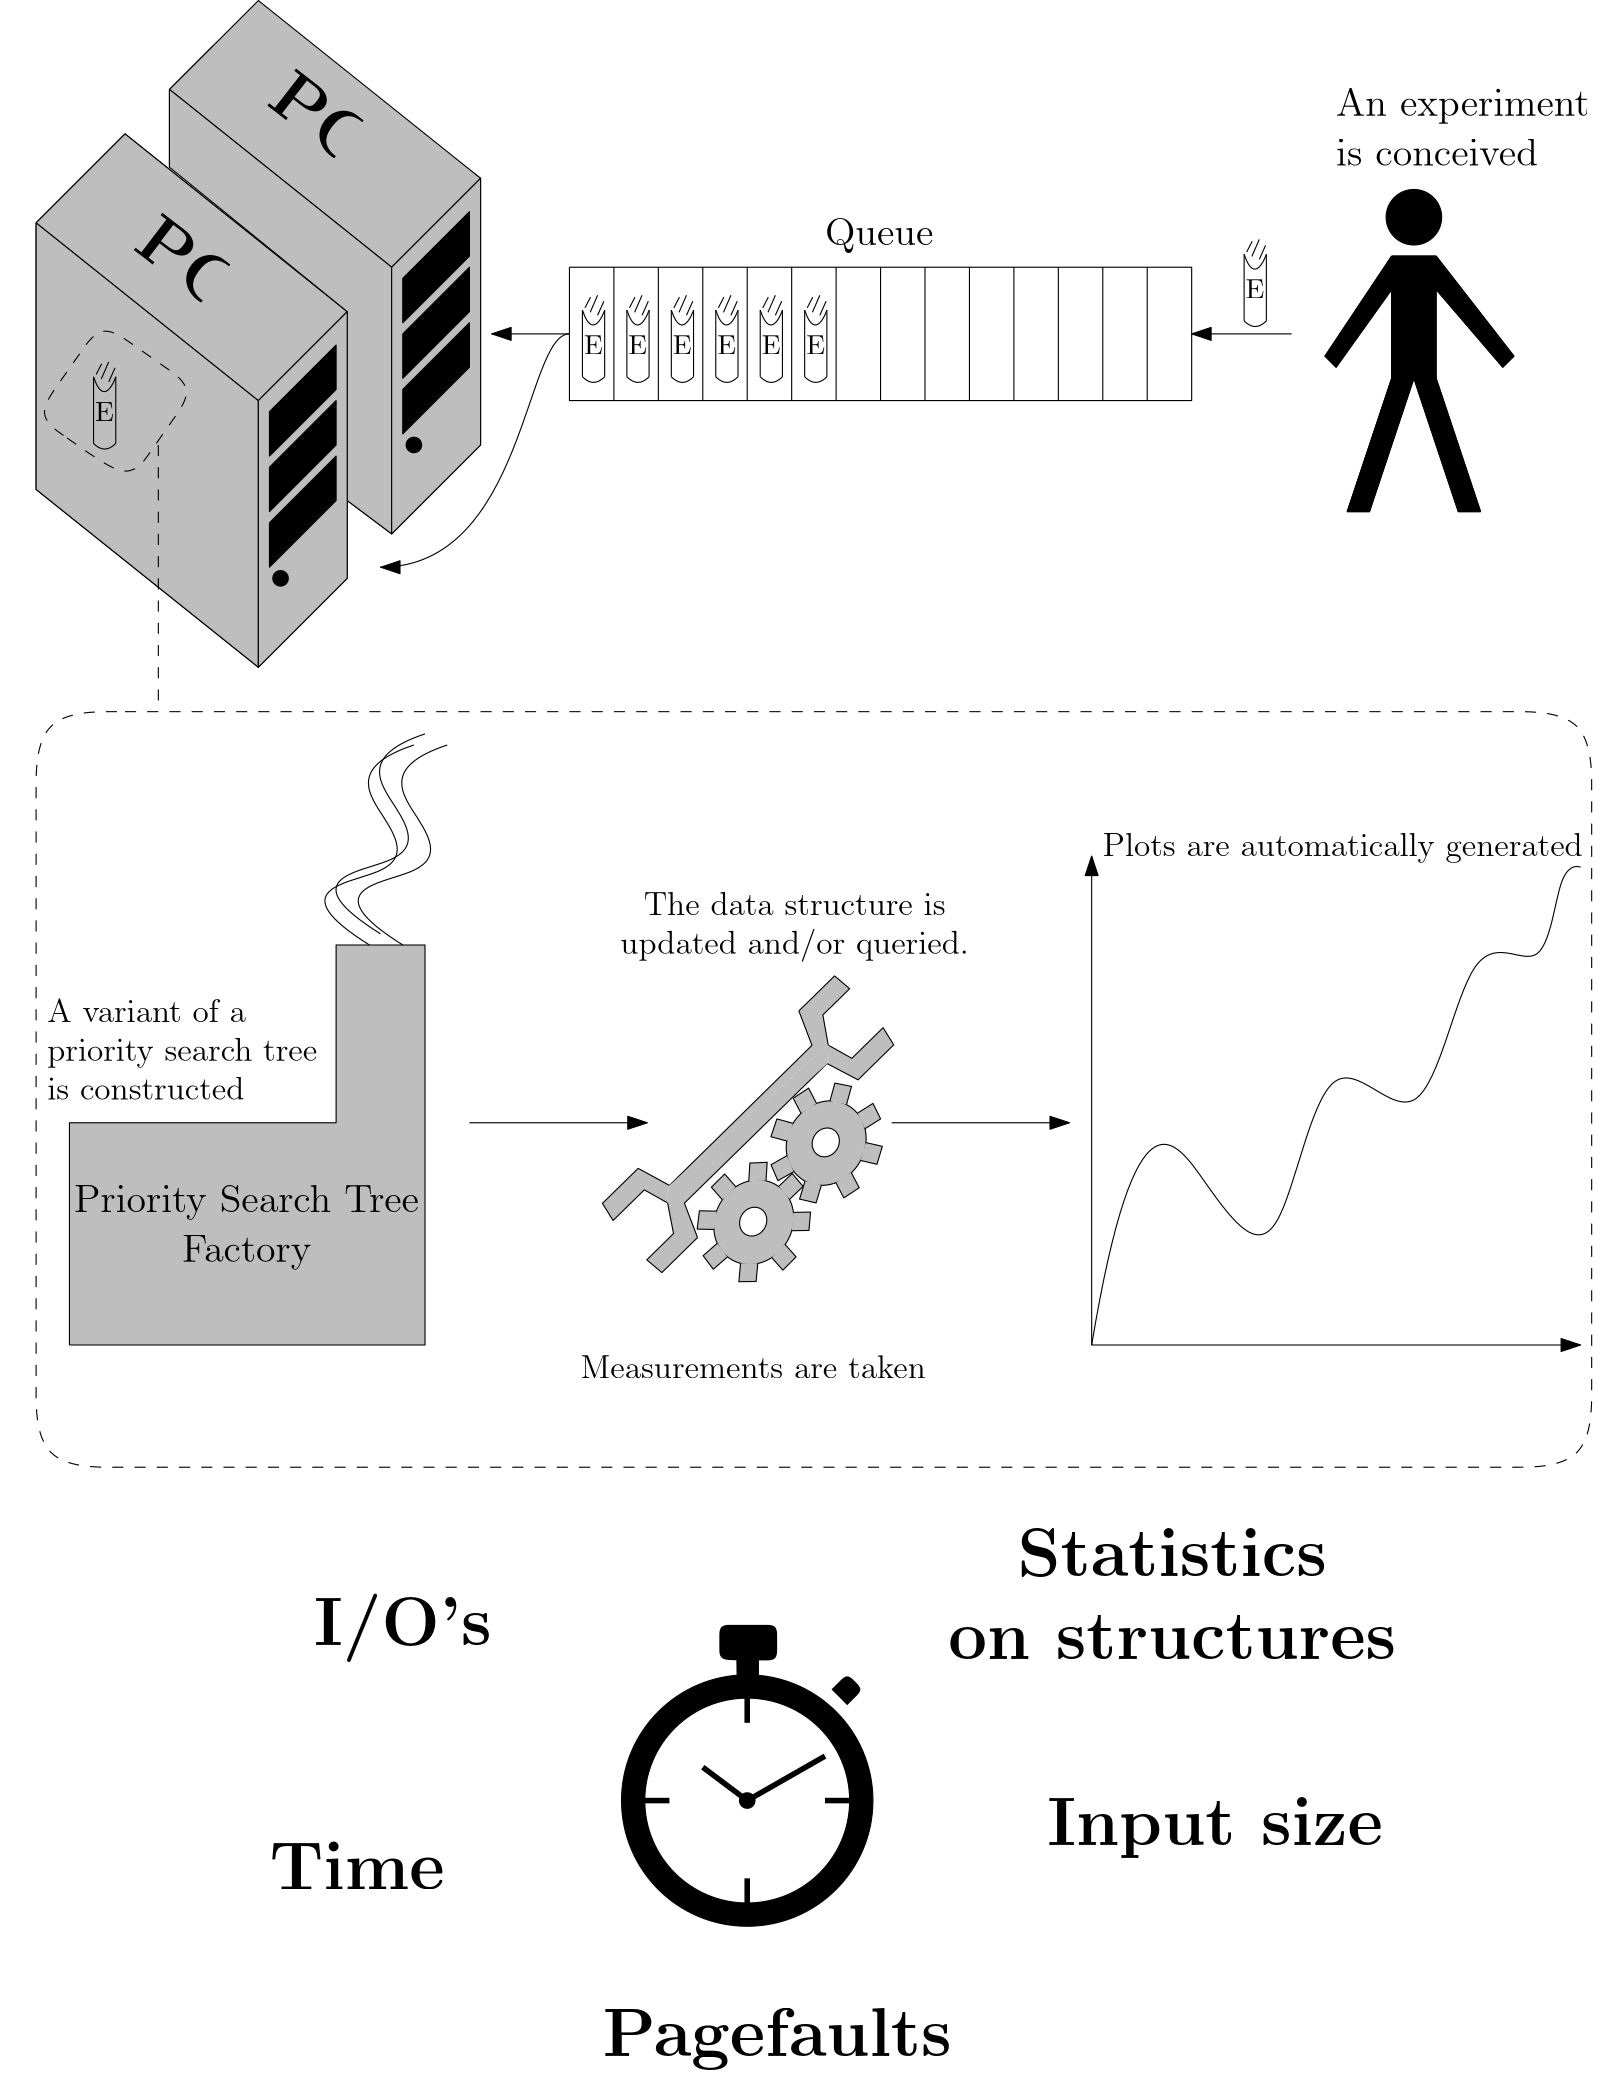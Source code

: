 <?xml version="1.0"?>
<!DOCTYPE ipe SYSTEM "ipe.dtd">
<ipe version="70107" creator="Ipe 7.2.2">
<info created="D:20160524135938" modified="D:20160524160802"/>
<ipestyle name="basic">
<symbol name="arrow/arc(spx)">
<path stroke="sym-stroke" fill="sym-stroke" pen="sym-pen">
0 0 m
-1 0.333 l
-1 -0.333 l
h
</path>
</symbol>
<symbol name="arrow/farc(spx)">
<path stroke="sym-stroke" fill="white" pen="sym-pen">
0 0 m
-1 0.333 l
-1 -0.333 l
h
</path>
</symbol>
<symbol name="arrow/ptarc(spx)">
<path stroke="sym-stroke" fill="sym-stroke" pen="sym-pen">
0 0 m
-1 0.333 l
-0.8 0 l
-1 -0.333 l
h
</path>
</symbol>
<symbol name="arrow/fptarc(spx)">
<path stroke="sym-stroke" fill="white" pen="sym-pen">
0 0 m
-1 0.333 l
-0.8 0 l
-1 -0.333 l
h
</path>
</symbol>
<symbol name="mark/circle(sx)" transformations="translations">
<path fill="sym-stroke">
0.6 0 0 0.6 0 0 e
0.4 0 0 0.4 0 0 e
</path>
</symbol>
<symbol name="mark/disk(sx)" transformations="translations">
<path fill="sym-stroke">
0.6 0 0 0.6 0 0 e
</path>
</symbol>
<symbol name="mark/fdisk(sfx)" transformations="translations">
<group>
<path fill="sym-fill">
0.5 0 0 0.5 0 0 e
</path>
<path fill="sym-stroke" fillrule="eofill">
0.6 0 0 0.6 0 0 e
0.4 0 0 0.4 0 0 e
</path>
</group>
</symbol>
<symbol name="mark/box(sx)" transformations="translations">
<path fill="sym-stroke" fillrule="eofill">
-0.6 -0.6 m
0.6 -0.6 l
0.6 0.6 l
-0.6 0.6 l
h
-0.4 -0.4 m
0.4 -0.4 l
0.4 0.4 l
-0.4 0.4 l
h
</path>
</symbol>
<symbol name="mark/square(sx)" transformations="translations">
<path fill="sym-stroke">
-0.6 -0.6 m
0.6 -0.6 l
0.6 0.6 l
-0.6 0.6 l
h
</path>
</symbol>
<symbol name="mark/fsquare(sfx)" transformations="translations">
<group>
<path fill="sym-fill">
-0.5 -0.5 m
0.5 -0.5 l
0.5 0.5 l
-0.5 0.5 l
h
</path>
<path fill="sym-stroke" fillrule="eofill">
-0.6 -0.6 m
0.6 -0.6 l
0.6 0.6 l
-0.6 0.6 l
h
-0.4 -0.4 m
0.4 -0.4 l
0.4 0.4 l
-0.4 0.4 l
h
</path>
</group>
</symbol>
<symbol name="mark/cross(sx)" transformations="translations">
<group>
<path fill="sym-stroke">
-0.43 -0.57 m
0.57 0.43 l
0.43 0.57 l
-0.57 -0.43 l
h
</path>
<path fill="sym-stroke">
-0.43 0.57 m
0.57 -0.43 l
0.43 -0.57 l
-0.57 0.43 l
h
</path>
</group>
</symbol>
<symbol name="arrow/fnormal(spx)">
<path stroke="sym-stroke" fill="white" pen="sym-pen">
0 0 m
-1 0.333 l
-1 -0.333 l
h
</path>
</symbol>
<symbol name="arrow/pointed(spx)">
<path stroke="sym-stroke" fill="sym-stroke" pen="sym-pen">
0 0 m
-1 0.333 l
-0.8 0 l
-1 -0.333 l
h
</path>
</symbol>
<symbol name="arrow/fpointed(spx)">
<path stroke="sym-stroke" fill="white" pen="sym-pen">
0 0 m
-1 0.333 l
-0.8 0 l
-1 -0.333 l
h
</path>
</symbol>
<symbol name="arrow/linear(spx)">
<path stroke="sym-stroke" pen="sym-pen">
-1 0.333 m
0 0 l
-1 -0.333 l
</path>
</symbol>
<symbol name="arrow/fdouble(spx)">
<path stroke="sym-stroke" fill="white" pen="sym-pen">
0 0 m
-1 0.333 l
-1 -0.333 l
h
-1 0 m
-2 0.333 l
-2 -0.333 l
h
</path>
</symbol>
<symbol name="arrow/double(spx)">
<path stroke="sym-stroke" fill="sym-stroke" pen="sym-pen">
0 0 m
-1 0.333 l
-1 -0.333 l
h
-1 0 m
-2 0.333 l
-2 -0.333 l
h
</path>
</symbol>
<pen name="heavier" value="0.8"/>
<pen name="fat" value="1.2"/>
<pen name="ultrafat" value="2"/>
<symbolsize name="large" value="5"/>
<symbolsize name="small" value="2"/>
<symbolsize name="tiny" value="1.1"/>
<arrowsize name="large" value="10"/>
<arrowsize name="small" value="5"/>
<arrowsize name="tiny" value="3"/>
<color name="red" value="1 0 0"/>
<color name="green" value="0 1 0"/>
<color name="blue" value="0 0 1"/>
<color name="yellow" value="1 1 0"/>
<color name="orange" value="1 0.647 0"/>
<color name="gold" value="1 0.843 0"/>
<color name="purple" value="0.627 0.125 0.941"/>
<color name="gray" value="0.745"/>
<color name="brown" value="0.647 0.165 0.165"/>
<color name="navy" value="0 0 0.502"/>
<color name="pink" value="1 0.753 0.796"/>
<color name="seagreen" value="0.18 0.545 0.341"/>
<color name="turquoise" value="0.251 0.878 0.816"/>
<color name="violet" value="0.933 0.51 0.933"/>
<color name="darkblue" value="0 0 0.545"/>
<color name="darkcyan" value="0 0.545 0.545"/>
<color name="darkgray" value="0.663"/>
<color name="darkgreen" value="0 0.392 0"/>
<color name="darkmagenta" value="0.545 0 0.545"/>
<color name="darkorange" value="1 0.549 0"/>
<color name="darkred" value="0.545 0 0"/>
<color name="lightblue" value="0.678 0.847 0.902"/>
<color name="lightcyan" value="0.878 1 1"/>
<color name="lightgray" value="0.827"/>
<color name="lightgreen" value="0.565 0.933 0.565"/>
<color name="lightyellow" value="1 1 0.878"/>
<dashstyle name="dashed" value="[4] 0"/>
<dashstyle name="dotted" value="[1 3] 0"/>
<dashstyle name="dash dotted" value="[4 2 1 2] 0"/>
<dashstyle name="dash dot dotted" value="[4 2 1 2 1 2] 0"/>
<textsize name="large" value="\large"/>
<textsize name="Large" value="\Large"/>
<textsize name="LARGE" value="\LARGE"/>
<textsize name="huge" value="\huge"/>
<textsize name="Huge" value="\Huge"/>
<textsize name="small" value="\small"/>
<textsize name="footnote" value="\footnotesize"/>
<textsize name="tiny" value="\tiny"/>
<textstyle name="center" begin="\begin{center}" end="\end{center}"/>
<textstyle name="itemize" begin="\begin{itemize}" end="\end{itemize}"/>
<textstyle name="item" begin="\begin{itemize}\item{}" end="\end{itemize}"/>
<gridsize name="4 pts" value="4"/>
<gridsize name="8 pts (~3 mm)" value="8"/>
<gridsize name="16 pts (~6 mm)" value="16"/>
<gridsize name="32 pts (~12 mm)" value="32"/>
<gridsize name="10 pts (~3.5 mm)" value="10"/>
<gridsize name="20 pts (~7 mm)" value="20"/>
<gridsize name="14 pts (~5 mm)" value="14"/>
<gridsize name="28 pts (~10 mm)" value="28"/>
<gridsize name="56 pts (~20 mm)" value="56"/>
<anglesize name="90 deg" value="90"/>
<anglesize name="60 deg" value="60"/>
<anglesize name="45 deg" value="45"/>
<anglesize name="30 deg" value="30"/>
<anglesize name="22.5 deg" value="22.5"/>
<opacity name="10%" value="0.1"/>
<opacity name="30%" value="0.3"/>
<opacity name="50%" value="0.5"/>
<opacity name="75%" value="0.75"/>
<tiling name="falling" angle="-60" step="4" width="1"/>
<tiling name="rising" angle="30" step="4" width="1"/>
</ipestyle>
<page>
<layer name="alpha"/>
<view layers="alpha" active="alpha"/>
<path layer="alpha" matrix="1 0 0 1 -16 -32" stroke="black">
32 784 m
64 816 l
144 752 l
112 720 l
32 784 l
32 688 l
112 624 l
144 656 l
144 752 l
</path>
<path matrix="1 0 0 1 -16 -32" stroke="black">
112 720 m
112 624 l
</path>
<path stroke="black">
208 736 m
432 736 l
432 688 l
208 688 l
208 736 l
</path>
<path stroke="black">
224 688 m
224 736 l
</path>
<path stroke="black">
240 688 m
240 736 l
</path>
<path stroke="black">
256 688 m
256 736 l
256 736 l
</path>
<path stroke="black">
272 736 m
272 688 l
</path>
<path stroke="black">
288 688 m
288 736 l
</path>
<path stroke="black">
304 736 m
304 688 l
</path>
<path stroke="black">
320 688 m
320 736 l
</path>
<path stroke="black">
336 736 m
336 688 l
</path>
<path stroke="black">
352 688 m
352 736 l
</path>
<path stroke="black">
368 736 m
368 688 l
</path>
<path stroke="black">
384 688 m
384 736 l
</path>
<path stroke="black">
400 736 m
400 688 l
400 688 l
</path>
<path stroke="black">
416 688 m
416 736 l
</path>
<path matrix="1 0 0 1 24 24" stroke="black" fill="white">
464 624 m
472 624 l
488 672 l
504 624 l
512 624 l
512 624 l
</path>
<path matrix="1 0 0 1 24 24" stroke="black" fill="white">
512 624 m
496 672 l
496 704 l
520 676 l
524 680 l
496 716 l
</path>
<path matrix="1 0 0 1 24 24" stroke="black" fill="white">
464 624 m
480 672 l
480 704 l
460 676 l
456 680 l
480 716 l
</path>
<path matrix="1 0 0 1 24 24" stroke="black" fill="white">
480 716 m
496 716 l
</path>
<path matrix="1 0 0 1 24 24" stroke="black" fill="black">
10 0 0 10 488 730 e
</path>
<path matrix="1 0 0 1 24 24" stroke="black" fill="black">
480 716 m
496 716 l
524 680 l
520 676 l
496 704 l
496 672 l
512 624 l
504 624 l
488 672 l
472 624 l
464 624 l
480 672 l
480 704 l
460 676 l
456 680 l
480 716 l
480 716 l
</path>
<path stroke="black" arrow="normal/normal">
468 712 m
432 712 l
</path>
<path matrix="1 0 0 1 -16 -32" stroke="black">
192 800 m
192 704 l
160 672 l
144 684 l
144 684 l
</path>
<path matrix="1 0 0 1 -16 -32" stroke="black">
160 672 m
160 768 l
192 800 l
</path>
<path matrix="1 0 0 1 -16 -32" stroke="black">
160 768 m
80 832 l
</path>
<path matrix="1 0 0 1 -16 -32" stroke="black">
192 800 m
128 848 l
</path>
<path matrix="1 0 0 1 -16 -32" stroke="black">
80 832 m
96 848 l
</path>
<path matrix="1 0 0 1 -16 -32" stroke="black">
80 832 m
80 804 l
</path>
<path matrix="1 0 0 1 -16 -32" stroke="black" fill="gray">
32 784 m
112 720 l
112 624 l
32 688 l
32 784 l
</path>
<path matrix="1 0 0 1 -16 -32" stroke="black" fill="gray">
32 784 m
64 816 l
144 752 l
112 720 l
32 784 l
</path>
<path matrix="1 0 0 1 -16 -32" stroke="black" fill="gray">
192 800 m
160 768 l
80 832 l
112 864 l
132 848 l
192 800 l
</path>
<path matrix="1 0 0 1 -16 -32" stroke="black" fill="gray">
80 832 m
80 804 l
144 752 l
144 684 l
160 672 l
160 768 l
80 832 l
</path>
<path matrix="1 0 0 1 -16 -32" stroke="black" fill="gray">
160 768 m
192 800 l
192 704 l
160 672 l
160 768 l
</path>
<path matrix="1 0 0 1 -16 -32" stroke="black" fill="gray">
112 720 m
112 624 l
144 656 l
144 752 l
112 720 l
</path>
<path matrix="1 0 0 1 -16 -32" stroke="black" fill="black">
164 764 m
188 788 l
188 772 l
164 748 l
164 764 l
</path>
<path matrix="1 0 0 1 -16 -52" stroke="black" fill="black">
164 764 m
188 788 l
188 772 l
164 748 l
164 764 l
</path>
<path matrix="1 0 0 1 -16 -72" stroke="black" fill="black">
164 764 m
188 788 l
188 772 l
164 748 l
164 764 l
</path>
<path matrix="1 0 0 1 -64 -80" stroke="black" fill="black">
164 764 m
188 788 l
188 772 l
164 748 l
164 764 l
</path>
<path matrix="1 0 0 1 -64 -100" stroke="black" fill="black">
164 764 m
188 788 l
188 772 l
164 748 l
164 764 l
</path>
<path matrix="1 0 0 1 -64 -120" stroke="black" fill="black">
164 764 m
188 788 l
188 772 l
164 748 l
164 764 l
</path>
<use matrix="1 0 0 1 -16 -32" name="mark/disk(sx)" pos="120 656" size="large" stroke="black"/>
<use matrix="1 0 0 1 -16 -32" name="mark/disk(sx)" pos="168 704" size="large" stroke="black"/>
<text matrix="0.789986 -0.613125 0.613125 0.789986 -603.962 326.839" pos="268 804" stroke="black" type="minipage" width="31.618" height="13.378" depth="8.41" valign="baseline" size="Huge">$\textbf{PC}_1$</text>
<text matrix="0.793864 -0.608095 0.608095 0.793864 -649.006 270.284" pos="268 804" stroke="black" type="minipage" width="31.618" height="13.378" depth="8.41" valign="baseline" size="Huge">$\textbf{PC}_2$</text>
<path stroke="black" fill="black" arrow="normal/normal">
208 712 m
180 712 l
</path>
<path stroke="black" arrow="normal/normal">
208 712 m
192 712
192 628
140 628 c
</path>
<path matrix="1 0 0 1 -4 -20" stroke="black" fill="gray">
32 368 m
160 368 l
160 512 l
128 512 l
128 448 l
32 448 l
32 368 l
</path>
<path matrix="1 0 0 1 -4 -20" stroke="black">
144 516 m
112 536
160 540
152 560
136 580
160 588 c
</path>
<path matrix="1 0 0 1 4 -24" stroke="black">
144 516 m
112 536
160 540
152 560
136 580
160 588 c
</path>
<path matrix="1 0 0 1 -8 -24" stroke="black">
144 516 m
112 536
160 540
152 560
136 580
160 588 c
</path>
<text matrix="1 0 0 1 -44 -48" transformations="translations" pos="48 436" stroke="black" type="minipage" width="175.584" height="17.825" depth="12.86" valign="baseline" size="Large" style="center">Priority Search Tree\\
Factory</text>
<group matrix="0.352662 -0.0696713 0.104541 0.383002 124.143 338.627">
<path matrix="0.353584 0 0 0.353194 306.525 131.336" stroke="black" fill="gray">
110.635 0 0 110.635 304 448 e
</path>
<path matrix="0.353584 0 0 0.353194 361.317 203.319" stroke="black" fill="gray">
128 352 m
128 400 l
176 400 l
176 352 l
</path>
<path matrix="0.239217 -0.260091 0.260378 0.238953 314.083 270.913" stroke="black" fill="gray">
128 352 m
128 400 l
176 400 l
176 352 l
</path>
<path matrix="-0.00955692 -0.353065 0.353455 -0.00954639 329.119 345.569" stroke="black" fill="gray">
128 352 m
128 400 l
176 400 l
176 352 l
</path>
<path matrix="-0.254651 -0.245035 0.245305 -0.25437 392.283 388.69" stroke="black" fill="gray">
128 352 m
128 400 l
176 400 l
176 352 l
</path>
<path matrix="-0.353419 0.0108054 -0.0108173 -0.353029 469.562 374.245" stroke="black" fill="gray">
128 352 m
128 400 l
176 400 l
176 352 l
</path>
<path matrix="-0.226234 0.271435 -0.271735 -0.225985 514.8 303.189" stroke="black" fill="gray">
128 352 m
128 400 l
176 400 l
176 352 l
</path>
<path matrix="0.0224582 0.352481 -0.35287 0.0224334 497.08 231.41" stroke="black" fill="gray">
128 352 m
128 400 l
176 400 l
176 352 l
</path>
<path matrix="0.255498 0.244153 -0.244423 0.255216 435.253 190.434" stroke="black" fill="gray">
128 352 m
128 400 l
176 400 l
176 352 l
</path>
<path matrix="0.353584 0 0 0.353194 305.955 131.862" stroke="black" fill="white">
37.7359 0 0 37.7359 304 448 e
</path>
<path matrix="0.344886 0.0779422 -0.0778563 0.344506 294.801 28.2432" stroke="black" fill="gray">
110.635 0 0 110.635 304 448 e
</path>
<path matrix="0.344886 0.0779422 -0.0778563 0.344506 332.378 110.534" stroke="black" fill="gray">
128 352 m
128 400 l
176 400 l
176 352 l
</path>
<path matrix="0.290666 -0.200961 0.2013 0.290472 271.405 166.053" stroke="black" fill="gray">
128 352 m
128 400 l
176 400 l
176 352 l
</path>
<path matrix="0.068506 -0.346487 0.346865 0.0686022 269.615 242.187" stroke="black" fill="gray">
128 352 m
128 400 l
176 400 l
176 352 l
</path>
<path matrix="-0.194373 -0.295142 0.295343 -0.194039 321.72 298.171" stroke="black" fill="gray">
128 352 m
128 400 l
176 400 l
176 352 l
</path>
<path matrix="-0.347107 -0.0673663 0.0672687 -0.34673 400.282 301.116" stroke="black" fill="gray">
128 352 m
128 400 l
176 400 l
176 352 l
</path>
<path matrix="-0.280503 0.214888 -0.215236 -0.280326 460.07 241.78" stroke="black" fill="gray">
128 352 m
128 400 l
176 400 l
176 352 l
</path>
<path matrix="-0.0557933 0.348761 -0.349135 -0.0559033 458.609 167.861" stroke="black" fill="gray">
128 352 m
128 400 l
176 400 l
176 352 l
</path>
<path matrix="0.195393 0.294468 -0.294669 0.195059 407.335 114.264" stroke="black" fill="gray">
128 352 m
128 400 l
176 400 l
176 352 l
</path>
<path matrix="0.344886 0.0779422 -0.0778563 0.344506 294.129 28.6307" stroke="black" fill="white">
37.7359 0 0 37.7359 304 448 e
</path>
<group matrix="0.999156 0.0410872 -0.0410872 0.999156 69.7007 -45.7211">
<path stroke="black" fill="gray">
214.262 260.821 m
321.699 407.108 l
301.097 436.358 l
327.956 472.781 l
345.57 463.306 l
325.425 435.989 l
337.52 409.499 l
337.52 409.499 l
214.263 261.419 m
180.231 272.458 l
153.372 236.036 l
167.628 222.008 l
191.13 253.878 l
216.109 245.487 l
340.739 392.994 m
233.228 247.364 l
253.874 218.145 l
227.072 181.682 l
209.444 191.129 l
229.546 218.477 l
216.653 245.599 l
216.28 245.658 l
340.739 392.653 m
374.487 382.233 l
401.29 418.697 l
387.012 432.702 l
363.559 400.797 l
337.52 409.499 l
</path>
<path fill="gray">
216.024 245.66 m
214.255 261.011 l
337.437 409.713 l
337.823 409.377 l
340.866 392.695 l
216.777 245.425 l
216.006 245.727 l
</path>
</group>
</group>
<path matrix="1 0 0 1 -20 -20" stroke="black" arrow="normal/normal" rarrow="normal/normal">
416 544 m
416 368 l
592 368 l
</path>
<path matrix="1 0 0 1 -20 -20" stroke="black">
416 368 m
432 464
460 420
484 392
500 488
536 432
552 524
580 496
584 544
592 540
592 540 c
</path>
<path matrix="1 0 0 1 -4 -20" stroke="black" arrow="normal/normal">
176 448 m
240 448 l
</path>
<path matrix="1 0 0 1 -12 -20" stroke="black" arrow="normal/normal">
336 448 m
400 448 l
</path>
<text matrix="1 0 0 1 20 -32" transformations="translations" pos="464 816" stroke="black" type="minipage" width="96.639" height="16.346" depth="11.39" valign="baseline" size="Large">An experiment\\
is conceived</text>
<text matrix="1 0 0 1 40 -28" transformations="translations" pos="260 772" stroke="black" type="label" width="39.02" height="9.803" depth="2.79" valign="baseline" size="Large">Queue</text>
<group matrix="1 0 0 1 174.885 104.661">
<path stroke="black">
276 636 m
276 612 l
276 612 l
</path>
<path stroke="black">
276 612 m
280 608
284 612 c
</path>
<path stroke="black">
276 636 m
280 624
284 636
284 636 c
</path>
<path stroke="black">
284 636 m
284 612 l
</path>
<text matrix="1 0 0 1 -35.4659 -7.86649" transformations="translations" pos="312 628" stroke="black" type="label" width="6.78" height="6.808" depth="0" valign="baseline">E</text>
<path stroke="black">
276.917 636.818 m
278.92 640.69 l
</path>
<path stroke="black">
278.786 635.216 m
281.457 641.357 l
</path>
<path stroke="black">
281.457 634.148 m
283.726 639.221 l
</path>
</group>
<group matrix="1 0 0 1 -63.323 84.551">
<path stroke="black">
276 636 m
276 612 l
276 612 l
</path>
<path stroke="black">
276 612 m
280 608
284 612 c
</path>
<path stroke="black">
276 636 m
280 624
284 636
284 636 c
</path>
<path stroke="black">
284 636 m
284 612 l
</path>
<text matrix="1 0 0 1 -35.4659 -7.86649" transformations="translations" pos="312 628" stroke="black" type="label" width="6.78" height="6.808" depth="0" valign="baseline">E</text>
<path stroke="black">
276.917 636.818 m
278.92 640.69 l
</path>
<path stroke="black">
278.786 635.216 m
281.457 641.357 l
</path>
<path stroke="black">
281.457 634.148 m
283.726 639.221 l
</path>
</group>
<group matrix="1 0 0 1 -47.323 84.551">
<path stroke="black">
276 636 m
276 612 l
276 612 l
</path>
<path stroke="black">
276 612 m
280 608
284 612 c
</path>
<path stroke="black">
276 636 m
280 624
284 636
284 636 c
</path>
<path stroke="black">
284 636 m
284 612 l
</path>
<text matrix="1 0 0 1 -35.4659 -7.86649" transformations="translations" pos="312 628" stroke="black" type="label" width="6.78" height="6.808" depth="0" valign="baseline">E</text>
<path stroke="black">
276.917 636.818 m
278.92 640.69 l
</path>
<path stroke="black">
278.786 635.216 m
281.457 641.357 l
</path>
<path stroke="black">
281.457 634.148 m
283.726 639.221 l
</path>
</group>
<group matrix="1 0 0 1 -31.323 84.551">
<path stroke="black">
276 636 m
276 612 l
276 612 l
</path>
<path stroke="black">
276 612 m
280 608
284 612 c
</path>
<path stroke="black">
276 636 m
280 624
284 636
284 636 c
</path>
<path stroke="black">
284 636 m
284 612 l
</path>
<text matrix="1 0 0 1 -35.4659 -7.86649" transformations="translations" pos="312 628" stroke="black" type="label" width="6.78" height="6.808" depth="0" valign="baseline">E</text>
<path stroke="black">
276.917 636.818 m
278.92 640.69 l
</path>
<path stroke="black">
278.786 635.216 m
281.457 641.357 l
</path>
<path stroke="black">
281.457 634.148 m
283.726 639.221 l
</path>
</group>
<group matrix="1 0 0 1 -15.323 84.551">
<path stroke="black">
276 636 m
276 612 l
276 612 l
</path>
<path stroke="black">
276 612 m
280 608
284 612 c
</path>
<path stroke="black">
276 636 m
280 624
284 636
284 636 c
</path>
<path stroke="black">
284 636 m
284 612 l
</path>
<text matrix="1 0 0 1 -35.4659 -7.86649" transformations="translations" pos="312 628" stroke="black" type="label" width="6.78" height="6.808" depth="0" valign="baseline">E</text>
<path stroke="black">
276.917 636.818 m
278.92 640.69 l
</path>
<path stroke="black">
278.786 635.216 m
281.457 641.357 l
</path>
<path stroke="black">
281.457 634.148 m
283.726 639.221 l
</path>
</group>
<group matrix="1 0 0 1 0.677 84.551">
<path stroke="black">
276 636 m
276 612 l
276 612 l
</path>
<path stroke="black">
276 612 m
280 608
284 612 c
</path>
<path stroke="black">
276 636 m
280 624
284 636
284 636 c
</path>
<path stroke="black">
284 636 m
284 612 l
</path>
<text matrix="1 0 0 1 -35.4659 -7.86649" transformations="translations" pos="312 628" stroke="black" type="label" width="6.78" height="6.808" depth="0" valign="baseline">E</text>
<path stroke="black">
276.917 636.818 m
278.92 640.69 l
</path>
<path stroke="black">
278.786 635.216 m
281.457 641.357 l
</path>
<path stroke="black">
281.457 634.148 m
283.726 639.221 l
</path>
</group>
<group matrix="1 0 0 1 16.677 84.551">
<path stroke="black">
276 636 m
276 612 l
276 612 l
</path>
<path stroke="black">
276 612 m
280 608
284 612 c
</path>
<path stroke="black">
276 636 m
280 624
284 636
284 636 c
</path>
<path stroke="black">
284 636 m
284 612 l
</path>
<text matrix="1 0 0 1 -35.4659 -7.86649" transformations="translations" pos="312 628" stroke="black" type="label" width="6.78" height="6.808" depth="0" valign="baseline">E</text>
<path stroke="black">
276.917 636.818 m
278.92 640.69 l
</path>
<path stroke="black">
278.786 635.216 m
281.457 641.357 l
</path>
<path stroke="black">
281.457 634.148 m
283.726 639.221 l
</path>
</group>
<group matrix="1 0 0 1 -239.323 60.551">
<path stroke="black">
276 636 m
276 612 l
276 612 l
</path>
<path stroke="black">
276 612 m
280 608
284 612 c
</path>
<path stroke="black">
276 636 m
280 624
284 636
284 636 c
</path>
<path stroke="black">
284 636 m
284 612 l
</path>
<text matrix="1 0 0 1 -35.4659 -7.86649" transformations="translations" pos="312 628" stroke="black" type="label" width="6.78" height="6.808" depth="0" valign="baseline">E</text>
<path stroke="black">
276.917 636.818 m
278.92 640.69 l
</path>
<path stroke="black">
278.786 635.216 m
281.457 641.357 l
</path>
<path stroke="black">
281.457 634.148 m
283.726 639.221 l
</path>
</group>
<path matrix="0.350682 -0.246365 0.246365 0.350682 -201.208 516.509" stroke="black" dash="dashed">
224 608 m
256 608
288 608
288 640
288 640
288 672
288 704
256 704
256 704
224 704
192 704
192 672
192 672
192 640
192 608
224 608
224 608
224 608 c
</path>
<path stroke="black" dash="dashed">
48 576 m
544 576
544 576
576 576
576 544
576 544
576 336
576 336
576 304
544 304
544 304
48 304
48 304
16 304
16 336
16 336
16 544
16 544
16 576
48 576
48 576
48 576 c
</path>
<path stroke="black" dash="dashed">
60 672 m
60 576 l
</path>
<text matrix="1 0 0 1 -12 -48" transformations="translations" pos="32 500" stroke="black" type="minipage" width="117.17" height="20.578" depth="15.62" valign="baseline" size="large">A variant of a\\ priority search tree\\ is constructed</text>
<group matrix="1 0 0 1 128 -8">
<path stroke="black" fill="black">
45.2548 0 0 45.2548 144 192 e
36.8782 0 0 36.8782 144 192 e
</path>
<path stroke="black" fill="black" pen="ultrafat">
144 232 m
144 220 l
</path>
<path stroke="black" fill="black" pen="ultrafat">
184 192 m
172 192 l
</path>
<path stroke="black" fill="black" pen="ultrafat">
144 152 m
144 164 l
</path>
<path stroke="black" fill="black" pen="ultrafat">
104 192 m
116 192 l
</path>
<path stroke="black" fill="black" pen="ultrafat">
144 192 m
172 208 l
</path>
<path stroke="black" fill="black" pen="ultrafat">
144 192 m
128 204 l
</path>
<use name="mark/disk(sx)" pos="144 192" size="large" stroke="black"/>
<path matrix="1 0 0 1 6.36404 -5.1416" stroke="black" fill="black" pen="heavier">
144 248 m
132 248
128 248
128 252
128 252
128 256
128 256
128 260
132 260
132 260
144 260
144 260
148 260
148 256
148 256
148 252
148 252
148 248
144 248
144 248
144 248 c
</path>
<path stroke="black" fill="black" pen="heavier">
140.583 235.601 m
140.466 243.547 l
147.828 243.547 l
147.828 235.718 l
140.466 235.834 l
</path>
<path matrix="0.707107 -0.707107 0.707107 0.707107 -122.642 200.887" fill="black">
188 232 m
196 232
196 232
196 232
196 236
196 236
196 240
192 240
192 240
192 240
188 240
188 236
188 236
188 232 c
</path>
</group>
<text matrix="1 0 0 1 40 -8" transformations="translations" pos="76 248" stroke="black" type="label" width="64.016" height="18.587" depth="6.2" valign="baseline" size="Huge">\textbf{I/O&apos;s}</text>
<text matrix="1 0 0 1 16 -20" transformations="translations" pos="84 172" stroke="black" type="label" width="63.101" height="17.213" depth="0" valign="baseline" size="Huge">\textbf{Time}</text>
<text matrix="1 0 0 1 -44 12" transformations="translations" pos="264 80" stroke="black" type="label" width="125.654" height="17.213" depth="4.82" valign="baseline" size="Huge">\textbf{Pagefaults}</text>
<text matrix="1 0 0 1 -112 104" transformations="translations" pos="432 152" stroke="black" type="minipage" width="210.056" height="26.021" depth="21.08" valign="baseline" size="Huge" style="center">\textbf{Statistics\\ on structures}</text>
<text matrix="1 0 0 1 -28 -64" transformations="translations" pos="408 232" stroke="black" type="label" width="120.863" height="17.213" depth="4.82" valign="baseline" size="Huge">\textbf{Input size}</text>
<text matrix="1 0 0 1 -16 -36" transformations="translations" pos="220 532" stroke="black" type="minipage" width="170.152" height="15.099" depth="10.14" valign="baseline" size="large" style="center">The data structure is\\ updated and/or queried.</text>
<text matrix="1 0 0 1 -28 0" transformations="translations" pos="240 336" stroke="black" type="label" width="124.339" height="8.302" depth="0" valign="baseline" size="large">Measurements are taken</text>
<text matrix="1 0 0 1 -56 24" transformations="translations" pos="456 500" stroke="black" type="label" width="172.889" height="8.307" depth="2.32" valign="baseline" size="large">Plots are automatically generated</text>
</page>
</ipe>
